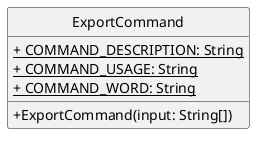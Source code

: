 @startuml
'https://plantuml.com/class-diagram
hide circle
skinparam classAttributeIconSize 0

class ExportCommand {
    <u>+ COMMAND_DESCRIPTION: String
    <u>+ COMMAND_USAGE: String
    <u>+ COMMAND_WORD: String

    + ExportCommand(input: String[])
}

@enduml